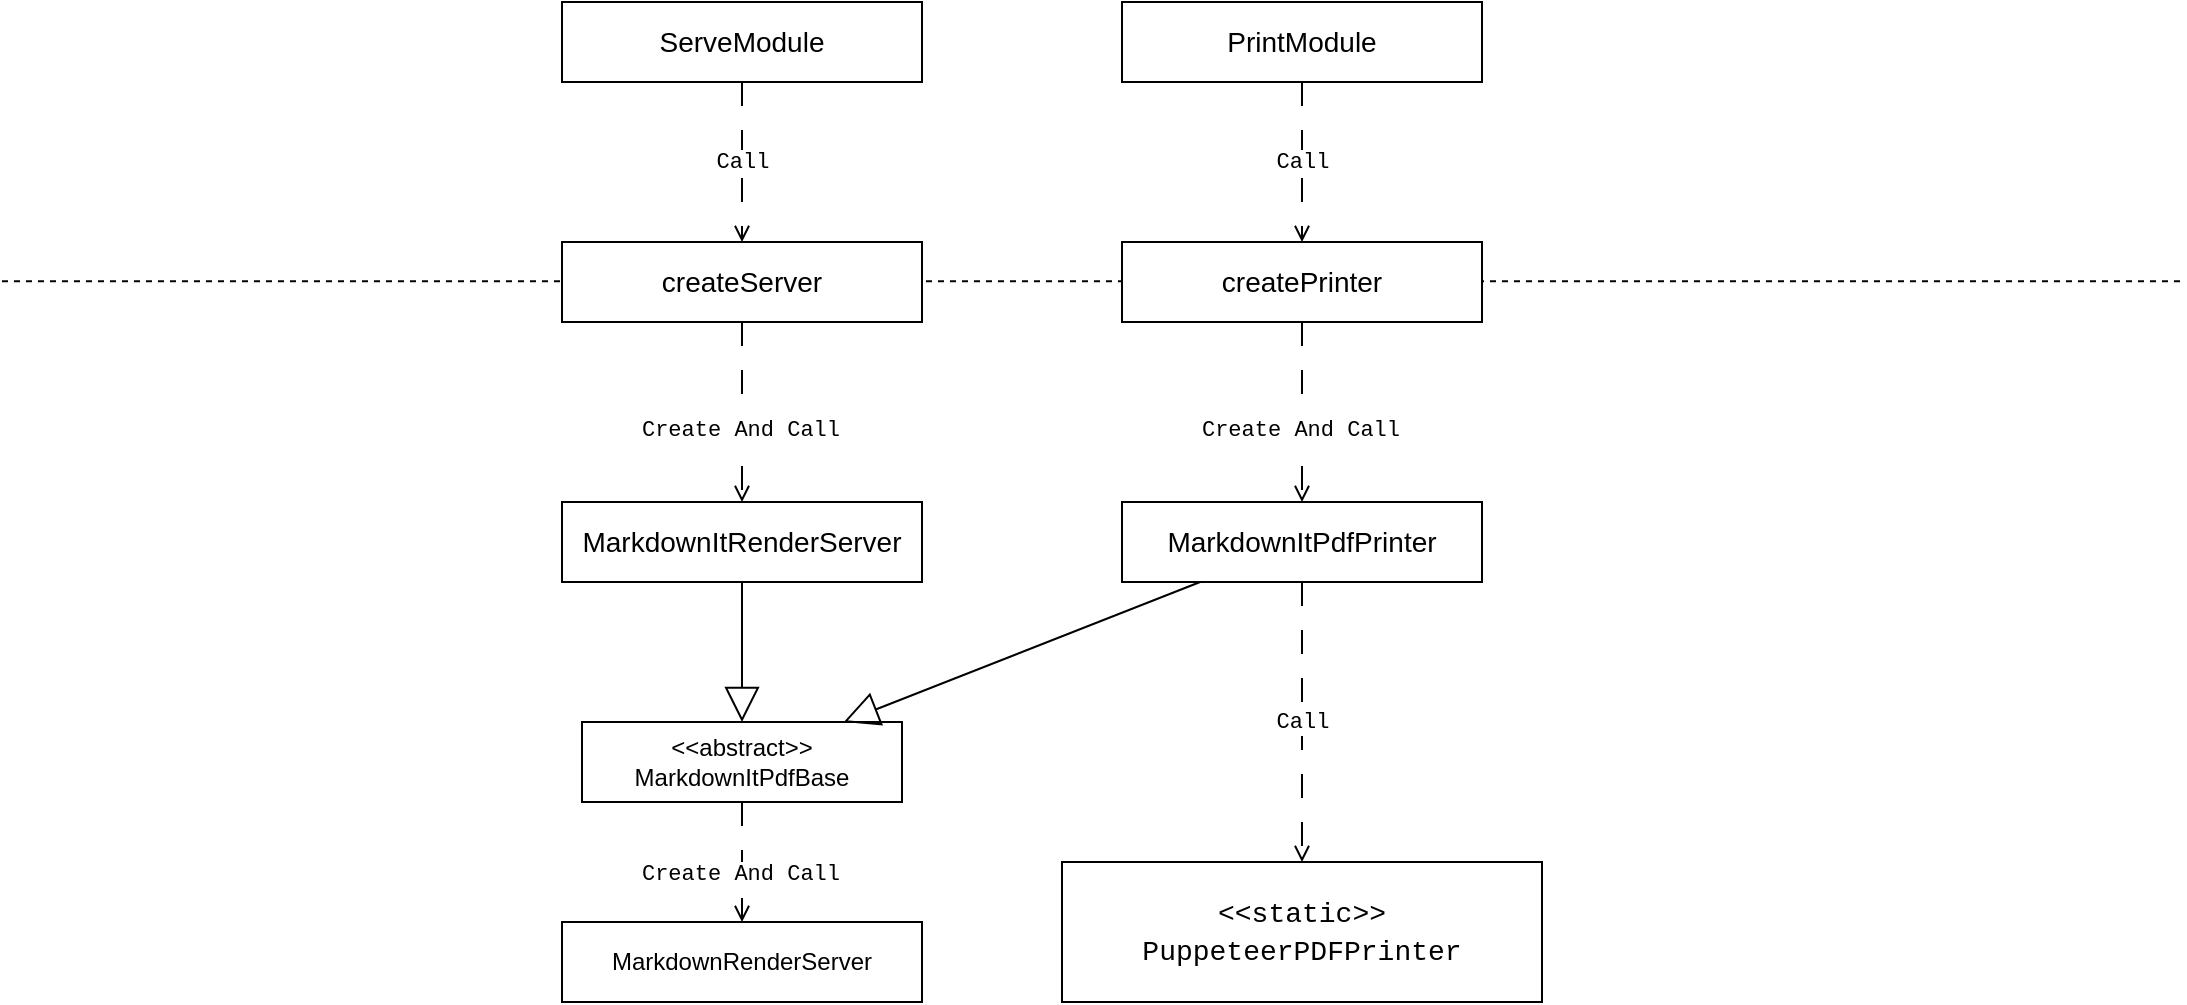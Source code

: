 <mxfile>
    <diagram id="A1AQLtDQgNcmtxh1Cdck" name="Global">
        <mxGraphModel dx="1497" dy="856" grid="1" gridSize="10" guides="1" tooltips="1" connect="1" arrows="1" fold="1" page="1" pageScale="1" pageWidth="1169" pageHeight="827" math="0" shadow="0">
            <root>
                <mxCell id="0"/>
                <mxCell id="1" parent="0"/>
                <mxCell id="1DvUHYqzRel7K3XqMR2y-8" value="" style="endArrow=none;dashed=1;html=1;fontFamily=Helvetica;fontColor=#000000;endSize=15;" edge="1" parent="1">
                    <mxGeometry width="50" height="50" relative="1" as="geometry">
                        <mxPoint x="10" y="419.58" as="sourcePoint"/>
                        <mxPoint x="1100" y="419.58" as="targetPoint"/>
                    </mxGeometry>
                </mxCell>
                <mxCell id="aNHyO0gf_1yV5LHCLydi-1" value="&amp;lt;&amp;lt;abstract&amp;gt;&amp;gt;&lt;br&gt;MarkdownItPdfBase" style="rounded=0;whiteSpace=wrap;html=1;fontColor=#000000;" vertex="1" parent="1">
                    <mxGeometry x="300" y="640" width="160" height="40" as="geometry"/>
                </mxCell>
                <mxCell id="aNHyO0gf_1yV5LHCLydi-4" style="edgeStyle=none;html=1;fontFamily=Helvetica;fontColor=#000000;endArrow=block;endFill=0;endSize=15;" edge="1" parent="1" source="aNHyO0gf_1yV5LHCLydi-2" target="aNHyO0gf_1yV5LHCLydi-1">
                    <mxGeometry relative="1" as="geometry"/>
                </mxCell>
                <mxCell id="aNHyO0gf_1yV5LHCLydi-2" value="&lt;div style=&quot;background-color: rgb(255, 255, 255); font-size: 14px; line-height: 19px;&quot;&gt;&lt;span style=&quot;&quot;&gt;MarkdownItRenderServer&lt;/span&gt;&lt;/div&gt;" style="rounded=0;whiteSpace=wrap;html=1;fontColor=#000000;fontFamily=Helvetica;" vertex="1" parent="1">
                    <mxGeometry x="290" y="530" width="180" height="40" as="geometry"/>
                </mxCell>
                <mxCell id="aNHyO0gf_1yV5LHCLydi-5" style="edgeStyle=none;html=1;fontFamily=Helvetica;fontColor=#000000;endArrow=block;endFill=0;endSize=15;" edge="1" parent="1" source="aNHyO0gf_1yV5LHCLydi-3" target="aNHyO0gf_1yV5LHCLydi-1">
                    <mxGeometry relative="1" as="geometry"/>
                </mxCell>
                <mxCell id="aNHyO0gf_1yV5LHCLydi-3" value="&lt;div style=&quot;background-color: rgb(255, 255, 255); font-size: 14px; line-height: 19px;&quot;&gt;&lt;div style=&quot;line-height: 19px;&quot;&gt;&lt;span style=&quot;&quot;&gt;MarkdownItPdfPrinter&lt;/span&gt;&lt;/div&gt;&lt;/div&gt;" style="rounded=0;whiteSpace=wrap;html=1;fontColor=#000000;fontFamily=Helvetica;" vertex="1" parent="1">
                    <mxGeometry x="570" y="530" width="180" height="40" as="geometry"/>
                </mxCell>
                <mxCell id="xsGjyopeQvTyCM2UyP8o-1" value="MarkdownRenderServer" style="rounded=0;whiteSpace=wrap;html=1;fillColor=none;" vertex="1" parent="1">
                    <mxGeometry x="290" y="740" width="180" height="40" as="geometry"/>
                </mxCell>
                <mxCell id="CP_2Zaz4D-RILkqSTOp1-1" style="edgeStyle=none;html=1;fontFamily=Courier New;fontColor=default;elbow=vertical;dashed=1;dashPattern=12 12;endArrow=open;endFill=0;" edge="1" parent="1" source="aNHyO0gf_1yV5LHCLydi-1" target="xsGjyopeQvTyCM2UyP8o-1">
                    <mxGeometry relative="1" as="geometry">
                        <mxPoint x="654.714" y="350" as="sourcePoint"/>
                        <mxPoint x="510" y="720" as="targetPoint"/>
                    </mxGeometry>
                </mxCell>
                <mxCell id="CP_2Zaz4D-RILkqSTOp1-2" value="Create And Call" style="edgeLabel;html=1;align=center;verticalAlign=middle;resizable=0;points=[];fontFamily=Courier New;fontColor=default;" vertex="1" connectable="0" parent="CP_2Zaz4D-RILkqSTOp1-1">
                    <mxGeometry x="0.199" y="-1" relative="1" as="geometry">
                        <mxPoint as="offset"/>
                    </mxGeometry>
                </mxCell>
                <mxCell id="E_K-1iGre8RDfkLKXS4Y-1" value="&lt;div style=&quot;font-size: 14px; line-height: 19px;&quot;&gt;&amp;lt;&amp;lt;static&amp;gt;&amp;gt;&lt;/div&gt;&lt;div style=&quot;font-size: 14px; line-height: 19px;&quot;&gt;PuppeteerPDFPrinter&lt;/div&gt;" style="rounded=0;whiteSpace=wrap;html=1;labelBackgroundColor=none;fontColor=default;fillColor=#FFFFFF;fontFamily=Courier New;" vertex="1" parent="1">
                    <mxGeometry x="540" y="710" width="240" height="70" as="geometry"/>
                </mxCell>
                <mxCell id="1DvUHYqzRel7K3XqMR2y-1" value="Call" style="html=1;fontFamily=Courier New;fontColor=default;elbow=vertical;dashed=1;dashPattern=12 12;endArrow=open;endFill=0;" edge="1" parent="1" source="aNHyO0gf_1yV5LHCLydi-3" target="E_K-1iGre8RDfkLKXS4Y-1">
                    <mxGeometry x="-0.008" relative="1" as="geometry">
                        <mxPoint x="735" y="745" as="sourcePoint"/>
                        <mxPoint x="880" y="745" as="targetPoint"/>
                        <mxPoint as="offset"/>
                    </mxGeometry>
                </mxCell>
                <mxCell id="1DvUHYqzRel7K3XqMR2y-2" value="&lt;div style=&quot;background-color: rgb(255, 255, 255); font-size: 14px; line-height: 19px;&quot;&gt;&lt;span style=&quot;&quot;&gt;createPrinter&lt;/span&gt;&lt;/div&gt;" style="rounded=0;whiteSpace=wrap;html=1;fontColor=#000000;fontFamily=Helvetica;" vertex="1" parent="1">
                    <mxGeometry x="570" y="400" width="180" height="40" as="geometry"/>
                </mxCell>
                <mxCell id="1DvUHYqzRel7K3XqMR2y-3" value="&lt;div style=&quot;background-color: rgb(255, 255, 255); font-size: 14px; line-height: 19px;&quot;&gt;&lt;span style=&quot;&quot;&gt;createServer&lt;/span&gt;&lt;/div&gt;" style="rounded=0;whiteSpace=wrap;html=1;fontColor=#000000;fontFamily=Helvetica;" vertex="1" parent="1">
                    <mxGeometry x="290" y="400" width="180" height="40" as="geometry"/>
                </mxCell>
                <mxCell id="1DvUHYqzRel7K3XqMR2y-4" style="edgeStyle=elbowEdgeStyle;html=1;fontFamily=Courier New;fontColor=default;dashed=1;dashPattern=12 12;endArrow=open;endFill=0;" edge="1" parent="1" source="1DvUHYqzRel7K3XqMR2y-2" target="aNHyO0gf_1yV5LHCLydi-3">
                    <mxGeometry relative="1" as="geometry">
                        <mxPoint x="520.0" y="680" as="sourcePoint"/>
                        <mxPoint x="520.0" y="730" as="targetPoint"/>
                    </mxGeometry>
                </mxCell>
                <mxCell id="1DvUHYqzRel7K3XqMR2y-5" value="Create And Call" style="edgeLabel;html=1;align=center;verticalAlign=middle;resizable=0;points=[];fontFamily=Courier New;fontColor=default;" vertex="1" connectable="0" parent="1DvUHYqzRel7K3XqMR2y-4">
                    <mxGeometry x="0.199" y="-1" relative="1" as="geometry">
                        <mxPoint as="offset"/>
                    </mxGeometry>
                </mxCell>
                <mxCell id="1DvUHYqzRel7K3XqMR2y-6" style="edgeStyle=elbowEdgeStyle;html=1;fontFamily=Courier New;fontColor=default;dashed=1;dashPattern=12 12;endArrow=open;endFill=0;" edge="1" parent="1" source="1DvUHYqzRel7K3XqMR2y-3" target="aNHyO0gf_1yV5LHCLydi-2">
                    <mxGeometry relative="1" as="geometry">
                        <mxPoint x="260.0" y="490" as="sourcePoint"/>
                        <mxPoint x="300.0" y="560" as="targetPoint"/>
                    </mxGeometry>
                </mxCell>
                <mxCell id="1DvUHYqzRel7K3XqMR2y-7" value="Create And Call" style="edgeLabel;html=1;align=center;verticalAlign=middle;resizable=0;points=[];fontFamily=Courier New;fontColor=default;" vertex="1" connectable="0" parent="1DvUHYqzRel7K3XqMR2y-6">
                    <mxGeometry x="0.199" y="-1" relative="1" as="geometry">
                        <mxPoint as="offset"/>
                    </mxGeometry>
                </mxCell>
                <mxCell id="lIf8nU1rKq1XarfVBSll-1" value="&lt;div style=&quot;background-color: rgb(255, 255, 255); font-size: 14px; line-height: 19px;&quot;&gt;&lt;span style=&quot;&quot;&gt;ServeModule&lt;/span&gt;&lt;/div&gt;" style="rounded=0;whiteSpace=wrap;html=1;fontColor=#000000;fontFamily=Helvetica;" vertex="1" parent="1">
                    <mxGeometry x="290" y="280" width="180" height="40" as="geometry"/>
                </mxCell>
                <mxCell id="lIf8nU1rKq1XarfVBSll-2" value="&lt;div style=&quot;background-color: rgb(255, 255, 255); font-size: 14px; line-height: 19px;&quot;&gt;&lt;span style=&quot;&quot;&gt;PrintModule&lt;/span&gt;&lt;/div&gt;" style="rounded=0;whiteSpace=wrap;html=1;fontColor=#000000;fontFamily=Helvetica;" vertex="1" parent="1">
                    <mxGeometry x="570" y="280" width="180" height="40" as="geometry"/>
                </mxCell>
                <mxCell id="lIf8nU1rKq1XarfVBSll-3" value="Call" style="html=1;fontFamily=Courier New;fontColor=default;elbow=vertical;dashed=1;dashPattern=12 12;endArrow=open;endFill=0;" edge="1" parent="1" source="lIf8nU1rKq1XarfVBSll-2" target="1DvUHYqzRel7K3XqMR2y-2">
                    <mxGeometry x="-0.008" relative="1" as="geometry">
                        <mxPoint x="670" y="580" as="sourcePoint"/>
                        <mxPoint x="670" y="720" as="targetPoint"/>
                        <mxPoint as="offset"/>
                    </mxGeometry>
                </mxCell>
                <mxCell id="lIf8nU1rKq1XarfVBSll-4" value="Call" style="html=1;fontFamily=Courier New;fontColor=default;elbow=vertical;dashed=1;dashPattern=12 12;endArrow=open;endFill=0;" edge="1" parent="1" source="lIf8nU1rKq1XarfVBSll-1" target="1DvUHYqzRel7K3XqMR2y-3">
                    <mxGeometry x="-0.008" relative="1" as="geometry">
                        <mxPoint x="670" y="330" as="sourcePoint"/>
                        <mxPoint x="670" y="410" as="targetPoint"/>
                        <mxPoint as="offset"/>
                    </mxGeometry>
                </mxCell>
            </root>
        </mxGraphModel>
    </diagram>
    <diagram id="vCkBioVn1saSBGnICoLu" name="Render">
        <mxGraphModel dx="1796" dy="1027" grid="1" gridSize="10" guides="1" tooltips="1" connect="1" arrows="1" fold="1" page="1" pageScale="1" pageWidth="1169" pageHeight="827" math="0" shadow="0">
            <root>
                <mxCell id="0"/>
                <mxCell id="1" parent="0"/>
                <mxCell id="56" value="handlebar" style="rounded=0;whiteSpace=wrap;html=1;labelBackgroundColor=none;fontColor=#FFFFFF;fillColor=none;align=left;verticalAlign=top;" parent="1" vertex="1">
                    <mxGeometry x="870" y="680" width="200" height="80" as="geometry"/>
                </mxCell>
                <mxCell id="54" value="markdown-it" style="rounded=0;whiteSpace=wrap;html=1;labelBackgroundColor=none;fontColor=#FFFFFF;fillColor=none;align=left;verticalAlign=top;" parent="1" vertex="1">
                    <mxGeometry x="670" y="680" width="190" height="80" as="geometry"/>
                </mxCell>
                <mxCell id="52" value="maps" style="rounded=0;whiteSpace=wrap;html=1;labelBackgroundColor=none;fontColor=#FFFFFF;fillColor=none;align=left;verticalAlign=top;" parent="1" vertex="1">
                    <mxGeometry x="100" y="329" width="460" height="311" as="geometry"/>
                </mxCell>
                <mxCell id="53" value="render" style="rounded=0;whiteSpace=wrap;html=1;labelBackgroundColor=none;fontColor=#FFFFFF;fillColor=none;align=left;verticalAlign=top;" parent="1" vertex="1">
                    <mxGeometry x="590" y="329" width="370" height="311" as="geometry"/>
                </mxCell>
                <mxCell id="16" value="ContentsMap" style="rounded=0;whiteSpace=wrap;html=1;fillColor=none;" parent="1" vertex="1">
                    <mxGeometry x="120" y="480" width="120" height="40" as="geometry"/>
                </mxCell>
                <mxCell id="38" style="html=1;endArrow=block;endFill=0;endSize=15;elbow=vertical;" parent="1" source="17" target="37" edge="1">
                    <mxGeometry relative="1" as="geometry"/>
                </mxCell>
                <mxCell id="17" value="ExtensionMap" style="rounded=0;whiteSpace=wrap;html=1;fillColor=none;" parent="1" vertex="1">
                    <mxGeometry x="250" y="480" width="120" height="40" as="geometry"/>
                </mxCell>
                <mxCell id="39" style="html=1;endArrow=block;endFill=0;endSize=15;elbow=vertical;" parent="1" source="19" target="37" edge="1">
                    <mxGeometry relative="1" as="geometry"/>
                </mxCell>
                <mxCell id="19" value="RenderMap" style="rounded=0;whiteSpace=wrap;html=1;fillColor=none;" parent="1" vertex="1">
                    <mxGeometry x="380" y="480" width="120" height="40" as="geometry"/>
                </mxCell>
                <mxCell id="28" style="elbow=vertical;html=1;startArrow=none;startFill=0;endArrow=block;endFill=0;startSize=15;endSize=15;targetPerimeterSpacing=0;" parent="1" source="20" target="24" edge="1">
                    <mxGeometry relative="1" as="geometry"/>
                </mxCell>
                <mxCell id="20" value="MarkdownRenderServer" style="rounded=0;whiteSpace=wrap;html=1;fillColor=none;" parent="1" vertex="1">
                    <mxGeometry x="440" y="180" width="180" height="40" as="geometry"/>
                </mxCell>
                <mxCell id="23" style="edgeStyle=elbowEdgeStyle;elbow=vertical;html=1;startArrow=diamondThin;startFill=0;targetPerimeterSpacing=0;startSize=15;endSize=15;endArrow=blockThin;endFill=1;" parent="1" source="20" target="36" edge="1">
                    <mxGeometry relative="1" as="geometry">
                        <mxPoint x="345" y="410" as="sourcePoint"/>
                        <mxPoint x="425" y="490" as="targetPoint"/>
                        <Array as="points">
                            <mxPoint x="475" y="315"/>
                        </Array>
                    </mxGeometry>
                </mxCell>
                <mxCell id="30" style="html=1;elbow=vertical;dashed=1;endArrow=block;endFill=0;endSize=15;" parent="1" source="24" target="25" edge="1">
                    <mxGeometry relative="1" as="geometry"/>
                </mxCell>
                <mxCell id="24" value="MarkdownItRender" style="rounded=0;whiteSpace=wrap;html=1;fillColor=none;" parent="1" vertex="1">
                    <mxGeometry x="790" y="480" width="150" height="40" as="geometry"/>
                </mxCell>
                <mxCell id="25" value="&amp;lt;&amp;lt;interface&amp;gt;&amp;gt;&lt;br&gt;FileRender" style="rounded=0;whiteSpace=wrap;html=1;fillColor=none;" parent="1" vertex="1">
                    <mxGeometry x="610" y="580" width="150" height="40" as="geometry"/>
                </mxCell>
                <mxCell id="29" value="SimpleFileRender" style="rounded=0;whiteSpace=wrap;html=1;fillColor=none;" parent="1" vertex="1">
                    <mxGeometry x="610" y="480" width="150" height="40" as="geometry"/>
                </mxCell>
                <mxCell id="31" style="html=1;elbow=vertical;dashed=1;endArrow=block;endFill=0;endSize=15;" parent="1" source="29" target="25" edge="1">
                    <mxGeometry relative="1" as="geometry">
                        <mxPoint x="795" y="510" as="sourcePoint"/>
                        <mxPoint x="795" y="650" as="targetPoint"/>
                    </mxGeometry>
                </mxCell>
                <mxCell id="33" value="MarkdownIt" style="rounded=0;whiteSpace=wrap;html=1;fillColor=none;" parent="1" vertex="1">
                    <mxGeometry x="690" y="710" width="150" height="40" as="geometry"/>
                </mxCell>
                <mxCell id="34" style="edgeStyle=elbowEdgeStyle;elbow=vertical;html=1;startArrow=none;startFill=0;endArrow=block;endFill=0;startSize=15;endSize=15;targetPerimeterSpacing=0;" parent="1" source="24" target="33" edge="1">
                    <mxGeometry relative="1" as="geometry">
                        <mxPoint x="605" y="250" as="sourcePoint"/>
                        <mxPoint x="807.5" y="470" as="targetPoint"/>
                    </mxGeometry>
                </mxCell>
                <mxCell id="35" style="edgeStyle=elbowEdgeStyle;elbow=vertical;html=1;startArrow=diamondThin;startFill=0;endArrow=blockThin;endFill=1;startSize=15;endSize=15;targetPerimeterSpacing=0;" parent="1" source="19" target="25" edge="1">
                    <mxGeometry relative="1" as="geometry">
                        <Array as="points">
                            <mxPoint x="660" y="550"/>
                            <mxPoint x="560" y="550"/>
                            <mxPoint x="540" y="560"/>
                            <mxPoint x="460" y="570"/>
                            <mxPoint x="620" y="600"/>
                            <mxPoint x="470" y="560"/>
                            <mxPoint x="660" y="609"/>
                            <mxPoint x="510" y="580"/>
                            <mxPoint x="500" y="570"/>
                        </Array>
                        <mxPoint x="515" y="270" as="sourcePoint"/>
                        <mxPoint x="770" y="470" as="targetPoint"/>
                    </mxGeometry>
                </mxCell>
                <mxCell id="40" style="edgeStyle=elbowEdgeStyle;elbow=vertical;html=1;endArrow=block;endFill=1;endSize=15;startSize=15;startArrow=diamond;startFill=1;" parent="1" source="36" target="16" edge="1">
                    <mxGeometry relative="1" as="geometry"/>
                </mxCell>
                <mxCell id="41" style="edgeStyle=elbowEdgeStyle;elbow=vertical;html=1;endArrow=block;endFill=1;endSize=15;startSize=15;startArrow=diamond;startFill=1;" parent="1" source="36" target="17" edge="1">
                    <mxGeometry relative="1" as="geometry"/>
                </mxCell>
                <mxCell id="42" style="edgeStyle=elbowEdgeStyle;elbow=vertical;html=1;endArrow=block;endFill=1;endSize=15;startSize=15;startArrow=diamond;startFill=1;" parent="1" source="36" target="19" edge="1">
                    <mxGeometry relative="1" as="geometry"/>
                </mxCell>
                <mxCell id="36" value="ContentsManager" style="rounded=0;whiteSpace=wrap;html=1;fillColor=none;" parent="1" vertex="1">
                    <mxGeometry x="250" y="360" width="120" height="40" as="geometry"/>
                </mxCell>
                <mxCell id="37" value="&amp;lt;&amp;lt;abstract&amp;gt;&amp;gt;&lt;br&gt;SafeMap" style="rounded=0;whiteSpace=wrap;html=1;fillColor=none;" parent="1" vertex="1">
                    <mxGeometry x="330" y="580" width="120" height="40" as="geometry"/>
                </mxCell>
                <mxCell id="51" value="&lt;h1&gt;Render Server Classes and Interfaces&lt;/h1&gt;&lt;p&gt;&lt;font style=&quot;position: relative; border-bottom: 2px solid transparent; text-decoration-style: dotted; text-underline-offset: 3px; text-decoration-color: var(--cib-color-foreground-neutral-tertiary); font-family: -apple-system, Roboto, SegoeUI, &amp;quot;Segoe UI&amp;quot;, &amp;quot;Helvetica Neue&amp;quot;, Helvetica, Meiryo, &amp;quot;Meiryo UI&amp;quot;, &amp;quot;Arial Unicode MS&amp;quot;, sans-serif; font-size: 16px;&quot;&gt;These classes (interfaces) form a collection of libraries designed to read Markdown and CSS files placed in a specific directory and host them as an HTTP server on localhost&lt;/font&gt;&lt;br&gt;&lt;/p&gt;" style="text;html=1;strokeColor=none;fillColor=none;spacing=5;spacingTop=-20;whiteSpace=wrap;overflow=hidden;rounded=0;fontColor=#000000;" parent="1" vertex="1">
                    <mxGeometry x="40" y="51" width="450" height="149" as="geometry"/>
                </mxCell>
                <mxCell id="55" value="Handlebars.TemplateDelegate" style="rounded=0;whiteSpace=wrap;html=1;fillColor=none;" parent="1" vertex="1">
                    <mxGeometry x="880" y="710" width="180" height="40" as="geometry"/>
                </mxCell>
                <mxCell id="57" style="edgeStyle=elbowEdgeStyle;elbow=vertical;html=1;endArrow=block;endFill=1;endSize=15;startSize=15;startArrow=diamond;startFill=1;exitX=0.709;exitY=1.033;exitDx=0;exitDy=0;exitPerimeter=0;" parent="1" source="24" target="55" edge="1">
                    <mxGeometry relative="1" as="geometry">
                        <mxPoint x="345" y="410" as="sourcePoint"/>
                        <mxPoint x="1000" y="749" as="targetPoint"/>
                    </mxGeometry>
                </mxCell>
                <mxCell id="58" value="http.Server" style="rounded=0;whiteSpace=wrap;html=1;fillColor=none;" parent="1" vertex="1">
                    <mxGeometry x="790" y="240" width="180" height="40" as="geometry"/>
                </mxCell>
                <mxCell id="59" style="edgeStyle=elbowEdgeStyle;elbow=vertical;html=1;endArrow=block;endFill=1;endSize=15;startSize=15;startArrow=diamond;startFill=1;" parent="1" source="20" target="58" edge="1">
                    <mxGeometry relative="1" as="geometry">
                        <mxPoint x="896.35" y="521.32" as="sourcePoint"/>
                        <mxPoint x="970" y="764" as="targetPoint"/>
                        <Array as="points">
                            <mxPoint x="740" y="260"/>
                            <mxPoint x="740" y="330"/>
                        </Array>
                    </mxGeometry>
                </mxCell>
                <mxCell id="60" value="Map" style="rounded=0;whiteSpace=wrap;html=1;fillColor=none;" parent="1" vertex="1">
                    <mxGeometry x="210" y="674" width="180" height="40" as="geometry"/>
                </mxCell>
                <mxCell id="61" style="html=1;endArrow=block;endFill=0;endSize=15;elbow=vertical;" parent="1" source="37" target="60" edge="1">
                    <mxGeometry relative="1" as="geometry">
                        <mxPoint x="341.471" y="520" as="sourcePoint"/>
                        <mxPoint x="383.529" y="650" as="targetPoint"/>
                    </mxGeometry>
                </mxCell>
                <mxCell id="62" style="html=1;endArrow=block;endFill=0;endSize=15;elbow=vertical;" parent="1" source="16" target="60" edge="1">
                    <mxGeometry relative="1" as="geometry">
                        <mxPoint x="373.871" y="690" as="sourcePoint"/>
                        <mxPoint x="306.129" y="774" as="targetPoint"/>
                    </mxGeometry>
                </mxCell>
            </root>
        </mxGraphModel>
    </diagram>
    <diagram id="tktCAtAPGU3b4pGUzxXG" name="Printer">
        <mxGraphModel dx="1796" dy="1027" grid="1" gridSize="10" guides="1" tooltips="1" connect="1" arrows="1" fold="1" page="1" pageScale="1" pageWidth="1169" pageHeight="827" math="0" shadow="0">
            <root>
                <mxCell id="0"/>
                <mxCell id="1" parent="0"/>
                <mxCell id="OUa8rRKn-7IuZjv8CzeK-5" value="Create And Call" style="edgeStyle=none;html=1;fontFamily=Courier New;fontColor=default;elbow=vertical;dashed=1;dashPattern=12 12;endArrow=open;endFill=0;" parent="1" source="OUa8rRKn-7IuZjv8CzeK-2" target="OUa8rRKn-7IuZjv8CzeK-3" edge="1">
                    <mxGeometry relative="1" as="geometry">
                        <mxPoint x="595" y="360" as="sourcePoint"/>
                    </mxGeometry>
                </mxCell>
                <mxCell id="OUa8rRKn-7IuZjv8CzeK-6" style="edgeStyle=none;html=1;fontFamily=Courier New;fontColor=default;elbow=vertical;dashed=1;dashPattern=12 12;endArrow=open;endFill=0;" parent="1" source="OUa8rRKn-7IuZjv8CzeK-2" target="OUa8rRKn-7IuZjv8CzeK-4" edge="1">
                    <mxGeometry relative="1" as="geometry"/>
                </mxCell>
                <mxCell id="OUa8rRKn-7IuZjv8CzeK-7" value="Create And Call" style="edgeLabel;html=1;align=center;verticalAlign=middle;resizable=0;points=[];fontFamily=Courier New;fontColor=default;" parent="OUa8rRKn-7IuZjv8CzeK-6" vertex="1" connectable="0">
                    <mxGeometry x="0.199" y="-1" relative="1" as="geometry">
                        <mxPoint as="offset"/>
                    </mxGeometry>
                </mxCell>
                <mxCell id="OUa8rRKn-7IuZjv8CzeK-2" value="&lt;div style=&quot;font-size: 14px; line-height: 19px;&quot;&gt;&amp;lt;&amp;lt;static&amp;gt;&amp;gt;&lt;/div&gt;&lt;div style=&quot;font-size: 14px; line-height: 19px;&quot;&gt;PuppeteerPDFPrinter&lt;/div&gt;" style="rounded=0;whiteSpace=wrap;html=1;labelBackgroundColor=none;fontColor=default;fillColor=#FFFFFF;fontFamily=Courier New;" parent="1" vertex="1">
                    <mxGeometry x="520" y="230" width="240" height="80" as="geometry"/>
                </mxCell>
                <mxCell id="OUa8rRKn-7IuZjv8CzeK-10" style="edgeStyle=orthogonalEdgeStyle;html=1;fontFamily=Courier New;fontColor=default;endArrow=block;endFill=0;elbow=vertical;endSize=15;" parent="1" source="OUa8rRKn-7IuZjv8CzeK-3" target="OUa8rRKn-7IuZjv8CzeK-9" edge="1">
                    <mxGeometry relative="1" as="geometry"/>
                </mxCell>
                <mxCell id="OUa8rRKn-7IuZjv8CzeK-3" value="&lt;div style=&quot;font-size: 14px; line-height: 19px;&quot;&gt;MemoryPrinter&lt;/div&gt;" style="rounded=0;whiteSpace=wrap;html=1;labelBackgroundColor=none;fontColor=default;fillColor=#FFFFFF;fontFamily=Courier New;" parent="1" vertex="1">
                    <mxGeometry x="370" y="460" width="240" height="50" as="geometry"/>
                </mxCell>
                <mxCell id="OUa8rRKn-7IuZjv8CzeK-11" style="edgeStyle=orthogonalEdgeStyle;html=1;fontFamily=Courier New;fontColor=default;endArrow=block;endFill=0;elbow=vertical;endSize=15;" parent="1" source="OUa8rRKn-7IuZjv8CzeK-4" target="OUa8rRKn-7IuZjv8CzeK-9" edge="1">
                    <mxGeometry relative="1" as="geometry"/>
                </mxCell>
                <mxCell id="OUa8rRKn-7IuZjv8CzeK-4" value="&lt;div style=&quot;font-size: 14px; line-height: 19px;&quot;&gt;FilePrinter&lt;/div&gt;" style="rounded=0;whiteSpace=wrap;html=1;labelBackgroundColor=none;fontColor=default;fillColor=#FFFFFF;fontFamily=Courier New;" parent="1" vertex="1">
                    <mxGeometry x="635" y="460" width="240" height="50" as="geometry"/>
                </mxCell>
                <mxCell id="OUa8rRKn-7IuZjv8CzeK-9" value="&lt;div style=&quot;font-size: 14px; line-height: 19px;&quot;&gt;&amp;lt;&amp;lt;abstract&amp;gt;&amp;gt;&lt;/div&gt;&lt;div style=&quot;font-size: 14px; line-height: 19px;&quot;&gt;PuppeteerPDFPrinterBase&lt;/div&gt;" style="rounded=0;whiteSpace=wrap;html=1;labelBackgroundColor=none;fontColor=default;fillColor=#FFFFFF;fontFamily=Courier New;" parent="1" vertex="1">
                    <mxGeometry x="495" y="610" width="240" height="50" as="geometry"/>
                </mxCell>
                <mxCell id="OUa8rRKn-7IuZjv8CzeK-12" value="&lt;div style=&quot;font-size: 14px; line-height: 19px;&quot;&gt;VirtualBrowser&lt;/div&gt;" style="rounded=0;whiteSpace=wrap;html=1;labelBackgroundColor=none;fontColor=default;fillColor=#FFFFFF;fontFamily=Courier New;" parent="1" vertex="1">
                    <mxGeometry x="495" y="720" width="240" height="50" as="geometry"/>
                </mxCell>
                <mxCell id="OUa8rRKn-7IuZjv8CzeK-13" value="Create And Call" style="html=1;fontFamily=Courier New;fontColor=default;elbow=vertical;dashed=1;dashPattern=12 12;endArrow=open;endFill=0;" parent="1" source="OUa8rRKn-7IuZjv8CzeK-9" target="OUa8rRKn-7IuZjv8CzeK-12" edge="1">
                    <mxGeometry relative="1" as="geometry">
                        <mxPoint x="594.143" y="350" as="sourcePoint"/>
                        <mxPoint x="509.286" y="460" as="targetPoint"/>
                    </mxGeometry>
                </mxCell>
                <mxCell id="fo8gHfY8-rCGiMQLKGhd-1" value="&lt;h1&gt;PuppeteerPDFPrinter Classes And Interfaces&lt;/h1&gt;&lt;p&gt;&lt;font style=&quot;position: relative; border-bottom: 2px solid transparent; text-decoration-style: dotted; text-underline-offset: 3px; text-decoration-color: var(--cib-color-foreground-neutral-tertiary); font-family: -apple-system, Roboto, SegoeUI, &amp;quot;Segoe UI&amp;quot;, &amp;quot;Helvetica Neue&amp;quot;, Helvetica, Meiryo, &amp;quot;Meiryo UI&amp;quot;, &amp;quot;Arial Unicode MS&amp;quot;, sans-serif; font-size: 16px;&quot;&gt;These classes (interfaces) form a collection of libraries designed to print HTML pages into PDF using puppeteer.&lt;/font&gt;&lt;br&gt;&lt;/p&gt;&lt;p&gt;&lt;font style=&quot;position: relative; border-bottom: 2px solid transparent; text-decoration-style: dotted; text-underline-offset: 3px; text-decoration-color: var(--cib-color-foreground-neutral-tertiary); font-family: -apple-system, Roboto, SegoeUI, &amp;quot;Segoe UI&amp;quot;, &amp;quot;Helvetica Neue&amp;quot;, Helvetica, Meiryo, &amp;quot;Meiryo UI&amp;quot;, &amp;quot;Arial Unicode MS&amp;quot;, sans-serif; font-size: 16px;&quot;&gt;There are two inplementations(MemoryPrinter and FilePrinter).&lt;/font&gt;&lt;/p&gt;" style="text;html=1;strokeColor=none;fillColor=none;spacing=5;spacingTop=-20;whiteSpace=wrap;overflow=hidden;rounded=0;fontColor=#000000;" vertex="1" parent="1">
                    <mxGeometry x="40" y="51" width="450" height="179" as="geometry"/>
                </mxCell>
                <mxCell id="iTA94ZShVV7BHnk21Upk-1" value="&lt;div style=&quot;font-size: 14px; line-height: 19px;&quot;&gt;puppeteer&lt;/div&gt;" style="rounded=0;whiteSpace=wrap;html=1;labelBackgroundColor=none;fontColor=default;fillColor=#FFFFFF;fontFamily=Courier New;" vertex="1" parent="1">
                    <mxGeometry x="880" y="720" width="240" height="50" as="geometry"/>
                </mxCell>
                <mxCell id="iTA94ZShVV7BHnk21Upk-2" value="Call" style="html=1;fontFamily=Courier New;fontColor=default;elbow=vertical;dashed=1;dashPattern=12 12;endArrow=open;endFill=0;exitX=1;exitY=0.5;exitDx=0;exitDy=0;" edge="1" parent="1" source="OUa8rRKn-7IuZjv8CzeK-12" target="iTA94ZShVV7BHnk21Upk-1">
                    <mxGeometry x="-0.008" relative="1" as="geometry">
                        <mxPoint x="615" y="660" as="sourcePoint"/>
                        <mxPoint x="615" y="720" as="targetPoint"/>
                        <mxPoint as="offset"/>
                    </mxGeometry>
                </mxCell>
            </root>
        </mxGraphModel>
    </diagram>
</mxfile>